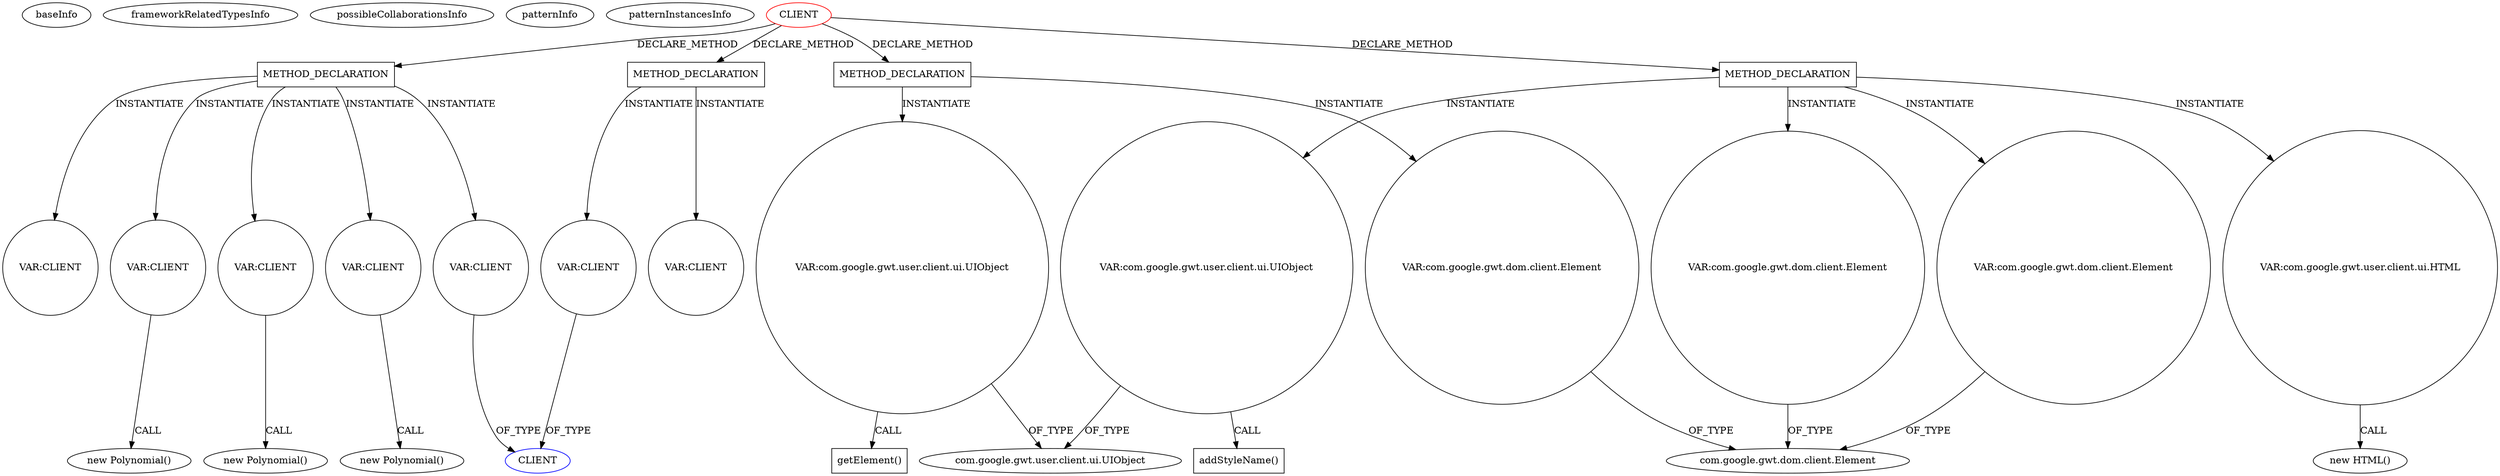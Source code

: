 digraph {
baseInfo[graphId=927,category="pattern",isAnonymous=false,possibleRelation=false]
frameworkRelatedTypesInfo[]
possibleCollaborationsInfo[]
patternInfo[frequency=2.0,patternRootClient=0]
patternInstancesInfo[0="luxferrari-AlgebrApp~/luxferrari-AlgebrApp/AlgebrApp-master/AlgebrApp/src/org/luxferrari/algebrapp/client/AlgebrApp.java~AlgebrApp~3667",1="luxferrari-AlgebrApp~/luxferrari-AlgebrApp/AlgebrApp-master/AlgebrApp/src/org/luxferrari/algebrapp/client/SubPolynomial.java~SubPolynomial~3660"]
222[label="new Polynomial()",vertexType="CONSTRUCTOR_CALL",isFrameworkType=false]
223[label="VAR:CLIENT",vertexType="VARIABLE_EXPRESION",isFrameworkType=false,shape=circle]
216[label="METHOD_DECLARATION",vertexType="CLIENT_METHOD_DECLARATION",isFrameworkType=false,shape=box]
0[label="CLIENT",vertexType="ROOT_CLIENT_CLASS_DECLARATION",isFrameworkType=false,color=red]
323[label="METHOD_DECLARATION",vertexType="CLIENT_METHOD_DECLARATION",isFrameworkType=false,shape=box]
337[label="VAR:com.google.gwt.user.client.ui.UIObject",vertexType="VARIABLE_EXPRESION",isFrameworkType=false,shape=circle]
334[label="VAR:com.google.gwt.dom.client.Element",vertexType="VARIABLE_EXPRESION",isFrameworkType=false,shape=circle]
220[label="VAR:CLIENT",vertexType="VARIABLE_EXPRESION",isFrameworkType=false,shape=circle]
229[label="VAR:CLIENT",vertexType="VARIABLE_EXPRESION",isFrameworkType=false,shape=circle]
233[label="VAR:CLIENT",vertexType="VARIABLE_EXPRESION",isFrameworkType=false,shape=circle]
226[label="VAR:CLIENT",vertexType="VARIABLE_EXPRESION",isFrameworkType=false,shape=circle]
232[label="new Polynomial()",vertexType="CONSTRUCTOR_CALL",isFrameworkType=false]
230[label="CLIENT",vertexType="REFERENCE_CLIENT_CLASS_DECLARATION",isFrameworkType=false,color=blue]
278[label="VAR:CLIENT",vertexType="VARIABLE_EXPRESION",isFrameworkType=false,shape=circle]
102[label="com.google.gwt.dom.client.Element",vertexType="FRAMEWORK_CLASS_TYPE",isFrameworkType=false]
54[label="com.google.gwt.user.client.ui.UIObject",vertexType="FRAMEWORK_CLASS_TYPE",isFrameworkType=false]
235[label="METHOD_DECLARATION",vertexType="CLIENT_METHOD_DECLARATION",isFrameworkType=false,shape=box]
257[label="VAR:CLIENT",vertexType="VARIABLE_EXPRESION",isFrameworkType=false,shape=circle]
219[label="new Polynomial()",vertexType="CONSTRUCTOR_CALL",isFrameworkType=false]
366[label="METHOD_DECLARATION",vertexType="CLIENT_METHOD_DECLARATION",isFrameworkType=false,shape=box]
436[label="VAR:com.google.gwt.user.client.ui.UIObject",vertexType="VARIABLE_EXPRESION",isFrameworkType=false,shape=circle]
437[label="addStyleName()",vertexType="INSIDE_CALL",isFrameworkType=false,shape=box]
535[label="VAR:com.google.gwt.user.client.ui.HTML",vertexType="VARIABLE_EXPRESION",isFrameworkType=false,shape=circle]
534[label="new HTML()",vertexType="CONSTRUCTOR_CALL",isFrameworkType=false]
338[label="getElement()",vertexType="INSIDE_CALL",isFrameworkType=false,shape=box]
513[label="VAR:com.google.gwt.dom.client.Element",vertexType="VARIABLE_EXPRESION",isFrameworkType=false,shape=circle]
529[label="VAR:com.google.gwt.dom.client.Element",vertexType="VARIABLE_EXPRESION",isFrameworkType=false,shape=circle]
235->278[label="INSTANTIATE"]
436->437[label="CALL"]
535->534[label="CALL"]
366->513[label="INSTANTIATE"]
0->216[label="DECLARE_METHOD"]
436->54[label="OF_TYPE"]
366->529[label="INSTANTIATE"]
216->223[label="INSTANTIATE"]
323->337[label="INSTANTIATE"]
278->230[label="OF_TYPE"]
216->220[label="INSTANTIATE"]
513->102[label="OF_TYPE"]
0->235[label="DECLARE_METHOD"]
229->230[label="OF_TYPE"]
216->233[label="INSTANTIATE"]
337->54[label="OF_TYPE"]
323->334[label="INSTANTIATE"]
235->257[label="INSTANTIATE"]
366->535[label="INSTANTIATE"]
216->226[label="INSTANTIATE"]
529->102[label="OF_TYPE"]
366->436[label="INSTANTIATE"]
337->338[label="CALL"]
223->222[label="CALL"]
233->232[label="CALL"]
216->229[label="INSTANTIATE"]
0->366[label="DECLARE_METHOD"]
220->219[label="CALL"]
0->323[label="DECLARE_METHOD"]
334->102[label="OF_TYPE"]
}
